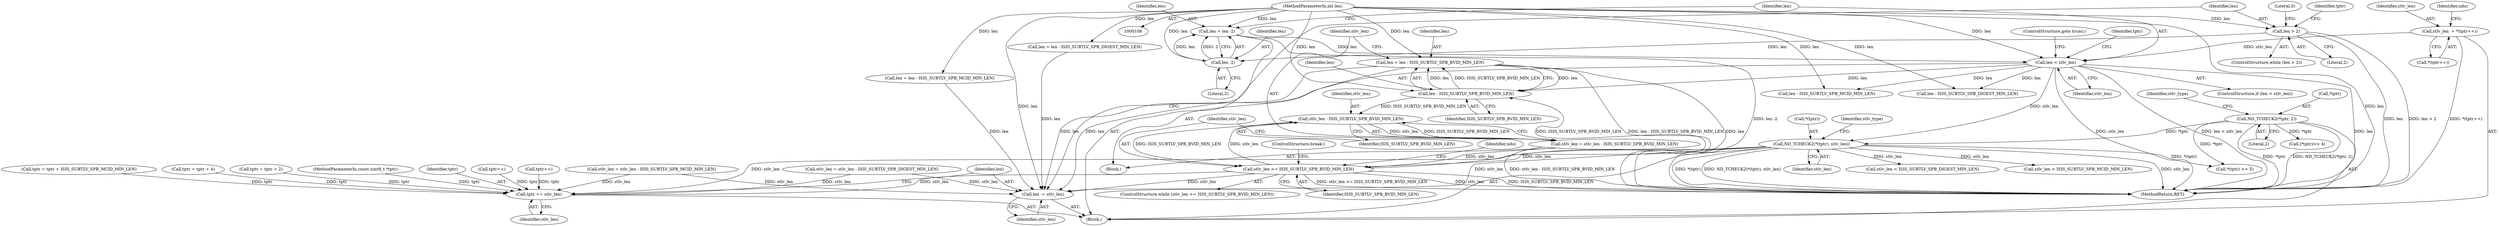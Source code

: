 digraph "0_tcpdump_b20e1639dbac84b3fcb393858521c13ad47a9d70_0@integer" {
"1000347" [label="(Call,len = len - ISIS_SUBTLV_SPB_BVID_MIN_LEN)"];
"1000349" [label="(Call,len - ISIS_SUBTLV_SPB_BVID_MIN_LEN)"];
"1000347" [label="(Call,len = len - ISIS_SUBTLV_SPB_BVID_MIN_LEN)"];
"1000109" [label="(MethodParameterIn,int len)"];
"1000153" [label="(Call,len < stlv_len)"];
"1000147" [label="(Call,len = len -2)"];
"1000149" [label="(Call,len -2)"];
"1000116" [label="(Call,len > 2)"];
"1000129" [label="(Call,stlv_len  = *(tptr++))"];
"1000303" [label="(Call,stlv_len >= ISIS_SUBTLV_SPB_BVID_MIN_LEN)"];
"1000157" [label="(Call,ND_TCHECK2(*(tptr), stlv_len))"];
"1000120" [label="(Call,ND_TCHECK2(*tptr, 2))"];
"1000352" [label="(Call,stlv_len = stlv_len - ISIS_SUBTLV_SPB_BVID_MIN_LEN)"];
"1000354" [label="(Call,stlv_len - ISIS_SUBTLV_SPB_BVID_MIN_LEN)"];
"1000363" [label="(Call,len -= stlv_len)"];
"1000360" [label="(Call,tptr += stlv_len)"];
"1000361" [label="(Identifier,tptr)"];
"1000108" [label="(MethodParameterIn,const uint8_t *tptr)"];
"1000116" [label="(Call,len > 2)"];
"1000365" [label="(Identifier,stlv_len)"];
"1000130" [label="(Identifier,stlv_len)"];
"1000206" [label="(Call,stlv_len = stlv_len - ISIS_SUBTLV_SPB_MCID_MIN_LEN)"];
"1000109" [label="(MethodParameterIn,int len)"];
"1000247" [label="(Call,tptr++)"];
"1000117" [label="(Identifier,len)"];
"1000125" [label="(Identifier,stlv_type)"];
"1000355" [label="(Identifier,stlv_len)"];
"1000302" [label="(ControlStructure,while (stlv_len >= ISIS_SUBTLV_SPB_BVID_MIN_LEN))"];
"1000291" [label="(Call,len - ISIS_SUBTLV_SPB_DIGEST_MIN_LEN)"];
"1000132" [label="(Call,tptr++)"];
"1000151" [label="(Literal,2)"];
"1000303" [label="(Call,stlv_len >= ISIS_SUBTLV_SPB_BVID_MIN_LEN)"];
"1000157" [label="(Call,ND_TCHECK2(*(tptr), stlv_len))"];
"1000347" [label="(Call,len = len - ISIS_SUBTLV_SPB_BVID_MIN_LEN)"];
"1000136" [label="(Identifier,ndo)"];
"1000167" [label="(Call,stlv_len < ISIS_SUBTLV_SPB_MCID_MIN_LEN)"];
"1000120" [label="(Call,ND_TCHECK2(*tptr, 2))"];
"1000356" [label="(Identifier,ISIS_SUBTLV_SPB_BVID_MIN_LEN)"];
"1000115" [label="(ControlStructure,while (len > 2))"];
"1000196" [label="(Call,tptr = tptr + ISIS_SUBTLV_SPB_MCID_MIN_LEN)"];
"1000225" [label="(Call,*(tptr) >> 5)"];
"1000354" [label="(Call,stlv_len - ISIS_SUBTLV_SPB_BVID_MIN_LEN)"];
"1000119" [label="(Block,)"];
"1000284" [label="(Call,tptr = tptr + 4)"];
"1000118" [label="(Literal,2)"];
"1000362" [label="(Identifier,stlv_len)"];
"1000363" [label="(Call,len -= stlv_len)"];
"1000129" [label="(Call,stlv_len  = *(tptr++))"];
"1000304" [label="(Identifier,stlv_len)"];
"1000123" [label="(Literal,2)"];
"1000147" [label="(Call,len = len -2)"];
"1000342" [label="(Call,tptr = tptr + 2)"];
"1000156" [label="(ControlStructure,goto trunc;)"];
"1000152" [label="(ControlStructure,if (len < stlv_len))"];
"1000150" [label="(Identifier,len)"];
"1000131" [label="(Call,*(tptr++))"];
"1000306" [label="(Block,)"];
"1000367" [label="(Literal,0)"];
"1000349" [label="(Call,len - ISIS_SUBTLV_SPB_BVID_MIN_LEN)"];
"1000159" [label="(Identifier,tptr)"];
"1000294" [label="(Call,stlv_len = stlv_len - ISIS_SUBTLV_SPB_DIGEST_MIN_LEN)"];
"1000149" [label="(Call,len -2)"];
"1000350" [label="(Identifier,len)"];
"1000352" [label="(Call,stlv_len = stlv_len - ISIS_SUBTLV_SPB_BVID_MIN_LEN)"];
"1000231" [label="(Call,(*tptr)>> 4)"];
"1000353" [label="(Identifier,stlv_len)"];
"1000348" [label="(Identifier,len)"];
"1000158" [label="(Call,*(tptr))"];
"1000289" [label="(Call,len = len - ISIS_SUBTLV_SPB_DIGEST_MIN_LEN)"];
"1000360" [label="(Call,tptr += stlv_len)"];
"1000364" [label="(Identifier,len)"];
"1000201" [label="(Call,len = len - ISIS_SUBTLV_SPB_MCID_MIN_LEN)"];
"1000381" [label="(MethodReturn,RET)"];
"1000203" [label="(Call,len - ISIS_SUBTLV_SPB_MCID_MIN_LEN)"];
"1000351" [label="(Identifier,ISIS_SUBTLV_SPB_BVID_MIN_LEN)"];
"1000155" [label="(Identifier,stlv_len)"];
"1000148" [label="(Identifier,len)"];
"1000122" [label="(Identifier,tptr)"];
"1000154" [label="(Identifier,len)"];
"1000357" [label="(ControlStructure,break;)"];
"1000160" [label="(Identifier,stlv_len)"];
"1000162" [label="(Identifier,stlv_type)"];
"1000309" [label="(Identifier,ndo)"];
"1000215" [label="(Call,stlv_len < ISIS_SUBTLV_SPB_DIGEST_MIN_LEN)"];
"1000153" [label="(Call,len < stlv_len)"];
"1000121" [label="(Call,*tptr)"];
"1000305" [label="(Identifier,ISIS_SUBTLV_SPB_BVID_MIN_LEN)"];
"1000347" -> "1000306"  [label="AST: "];
"1000347" -> "1000349"  [label="CFG: "];
"1000348" -> "1000347"  [label="AST: "];
"1000349" -> "1000347"  [label="AST: "];
"1000353" -> "1000347"  [label="CFG: "];
"1000347" -> "1000381"  [label="DDG: len - ISIS_SUBTLV_SPB_BVID_MIN_LEN"];
"1000347" -> "1000381"  [label="DDG: len"];
"1000349" -> "1000347"  [label="DDG: len"];
"1000349" -> "1000347"  [label="DDG: ISIS_SUBTLV_SPB_BVID_MIN_LEN"];
"1000109" -> "1000347"  [label="DDG: len"];
"1000347" -> "1000349"  [label="DDG: len"];
"1000347" -> "1000363"  [label="DDG: len"];
"1000349" -> "1000351"  [label="CFG: "];
"1000350" -> "1000349"  [label="AST: "];
"1000351" -> "1000349"  [label="AST: "];
"1000153" -> "1000349"  [label="DDG: len"];
"1000109" -> "1000349"  [label="DDG: len"];
"1000303" -> "1000349"  [label="DDG: ISIS_SUBTLV_SPB_BVID_MIN_LEN"];
"1000349" -> "1000354"  [label="DDG: ISIS_SUBTLV_SPB_BVID_MIN_LEN"];
"1000109" -> "1000106"  [label="AST: "];
"1000109" -> "1000381"  [label="DDG: len"];
"1000109" -> "1000116"  [label="DDG: len"];
"1000109" -> "1000147"  [label="DDG: len"];
"1000109" -> "1000149"  [label="DDG: len"];
"1000109" -> "1000153"  [label="DDG: len"];
"1000109" -> "1000201"  [label="DDG: len"];
"1000109" -> "1000203"  [label="DDG: len"];
"1000109" -> "1000289"  [label="DDG: len"];
"1000109" -> "1000291"  [label="DDG: len"];
"1000109" -> "1000363"  [label="DDG: len"];
"1000153" -> "1000152"  [label="AST: "];
"1000153" -> "1000155"  [label="CFG: "];
"1000154" -> "1000153"  [label="AST: "];
"1000155" -> "1000153"  [label="AST: "];
"1000156" -> "1000153"  [label="CFG: "];
"1000159" -> "1000153"  [label="CFG: "];
"1000153" -> "1000381"  [label="DDG: len"];
"1000153" -> "1000381"  [label="DDG: stlv_len"];
"1000153" -> "1000381"  [label="DDG: len < stlv_len"];
"1000147" -> "1000153"  [label="DDG: len"];
"1000129" -> "1000153"  [label="DDG: stlv_len"];
"1000153" -> "1000157"  [label="DDG: stlv_len"];
"1000153" -> "1000203"  [label="DDG: len"];
"1000153" -> "1000291"  [label="DDG: len"];
"1000153" -> "1000363"  [label="DDG: len"];
"1000147" -> "1000119"  [label="AST: "];
"1000147" -> "1000149"  [label="CFG: "];
"1000148" -> "1000147"  [label="AST: "];
"1000149" -> "1000147"  [label="AST: "];
"1000154" -> "1000147"  [label="CFG: "];
"1000147" -> "1000381"  [label="DDG: len -2"];
"1000149" -> "1000147"  [label="DDG: len"];
"1000149" -> "1000147"  [label="DDG: 2"];
"1000149" -> "1000151"  [label="CFG: "];
"1000150" -> "1000149"  [label="AST: "];
"1000151" -> "1000149"  [label="AST: "];
"1000116" -> "1000149"  [label="DDG: len"];
"1000116" -> "1000115"  [label="AST: "];
"1000116" -> "1000118"  [label="CFG: "];
"1000117" -> "1000116"  [label="AST: "];
"1000118" -> "1000116"  [label="AST: "];
"1000122" -> "1000116"  [label="CFG: "];
"1000367" -> "1000116"  [label="CFG: "];
"1000116" -> "1000381"  [label="DDG: len"];
"1000116" -> "1000381"  [label="DDG: len > 2"];
"1000129" -> "1000119"  [label="AST: "];
"1000129" -> "1000131"  [label="CFG: "];
"1000130" -> "1000129"  [label="AST: "];
"1000131" -> "1000129"  [label="AST: "];
"1000136" -> "1000129"  [label="CFG: "];
"1000129" -> "1000381"  [label="DDG: *(tptr++)"];
"1000303" -> "1000302"  [label="AST: "];
"1000303" -> "1000305"  [label="CFG: "];
"1000304" -> "1000303"  [label="AST: "];
"1000305" -> "1000303"  [label="AST: "];
"1000309" -> "1000303"  [label="CFG: "];
"1000357" -> "1000303"  [label="CFG: "];
"1000303" -> "1000381"  [label="DDG: stlv_len >= ISIS_SUBTLV_SPB_BVID_MIN_LEN"];
"1000303" -> "1000381"  [label="DDG: stlv_len"];
"1000303" -> "1000381"  [label="DDG: ISIS_SUBTLV_SPB_BVID_MIN_LEN"];
"1000157" -> "1000303"  [label="DDG: stlv_len"];
"1000352" -> "1000303"  [label="DDG: stlv_len"];
"1000354" -> "1000303"  [label="DDG: ISIS_SUBTLV_SPB_BVID_MIN_LEN"];
"1000303" -> "1000354"  [label="DDG: stlv_len"];
"1000303" -> "1000360"  [label="DDG: stlv_len"];
"1000303" -> "1000363"  [label="DDG: stlv_len"];
"1000157" -> "1000119"  [label="AST: "];
"1000157" -> "1000160"  [label="CFG: "];
"1000158" -> "1000157"  [label="AST: "];
"1000160" -> "1000157"  [label="AST: "];
"1000162" -> "1000157"  [label="CFG: "];
"1000157" -> "1000381"  [label="DDG: ND_TCHECK2(*(tptr), stlv_len)"];
"1000157" -> "1000381"  [label="DDG: stlv_len"];
"1000157" -> "1000381"  [label="DDG: *(tptr)"];
"1000120" -> "1000157"  [label="DDG: *tptr"];
"1000157" -> "1000167"  [label="DDG: stlv_len"];
"1000157" -> "1000215"  [label="DDG: stlv_len"];
"1000157" -> "1000225"  [label="DDG: *(tptr)"];
"1000157" -> "1000360"  [label="DDG: stlv_len"];
"1000157" -> "1000363"  [label="DDG: stlv_len"];
"1000120" -> "1000119"  [label="AST: "];
"1000120" -> "1000123"  [label="CFG: "];
"1000121" -> "1000120"  [label="AST: "];
"1000123" -> "1000120"  [label="AST: "];
"1000125" -> "1000120"  [label="CFG: "];
"1000120" -> "1000381"  [label="DDG: *tptr"];
"1000120" -> "1000381"  [label="DDG: ND_TCHECK2(*tptr, 2)"];
"1000120" -> "1000225"  [label="DDG: *tptr"];
"1000120" -> "1000231"  [label="DDG: *tptr"];
"1000352" -> "1000306"  [label="AST: "];
"1000352" -> "1000354"  [label="CFG: "];
"1000353" -> "1000352"  [label="AST: "];
"1000354" -> "1000352"  [label="AST: "];
"1000304" -> "1000352"  [label="CFG: "];
"1000352" -> "1000381"  [label="DDG: stlv_len - ISIS_SUBTLV_SPB_BVID_MIN_LEN"];
"1000354" -> "1000352"  [label="DDG: stlv_len"];
"1000354" -> "1000352"  [label="DDG: ISIS_SUBTLV_SPB_BVID_MIN_LEN"];
"1000354" -> "1000356"  [label="CFG: "];
"1000355" -> "1000354"  [label="AST: "];
"1000356" -> "1000354"  [label="AST: "];
"1000363" -> "1000119"  [label="AST: "];
"1000363" -> "1000365"  [label="CFG: "];
"1000364" -> "1000363"  [label="AST: "];
"1000365" -> "1000363"  [label="AST: "];
"1000117" -> "1000363"  [label="CFG: "];
"1000206" -> "1000363"  [label="DDG: stlv_len"];
"1000294" -> "1000363"  [label="DDG: stlv_len"];
"1000289" -> "1000363"  [label="DDG: len"];
"1000201" -> "1000363"  [label="DDG: len"];
"1000360" -> "1000119"  [label="AST: "];
"1000360" -> "1000362"  [label="CFG: "];
"1000361" -> "1000360"  [label="AST: "];
"1000362" -> "1000360"  [label="AST: "];
"1000364" -> "1000360"  [label="CFG: "];
"1000206" -> "1000360"  [label="DDG: stlv_len"];
"1000294" -> "1000360"  [label="DDG: stlv_len"];
"1000247" -> "1000360"  [label="DDG: tptr"];
"1000342" -> "1000360"  [label="DDG: tptr"];
"1000132" -> "1000360"  [label="DDG: tptr"];
"1000196" -> "1000360"  [label="DDG: tptr"];
"1000284" -> "1000360"  [label="DDG: tptr"];
"1000108" -> "1000360"  [label="DDG: tptr"];
}
